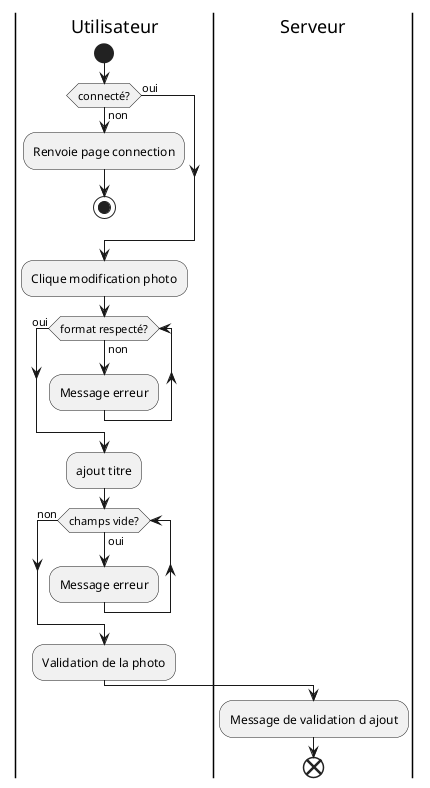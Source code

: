 @startuml ajout image ferme

|Utilisateur|
start
if (connecté?) then (non)
    :Renvoie page connection;
    stop
else (oui)
    
endif
:Clique modification photo;
while (format respecté?) is (non)
    :Message erreur;
endwhile (oui) 

:ajout titre;
while (champs vide?) is (oui)
    :Message erreur;
endwhile (non) 
:Validation de la photo;
|Serveur|
:Message de validation d ajout;
end

@enduml